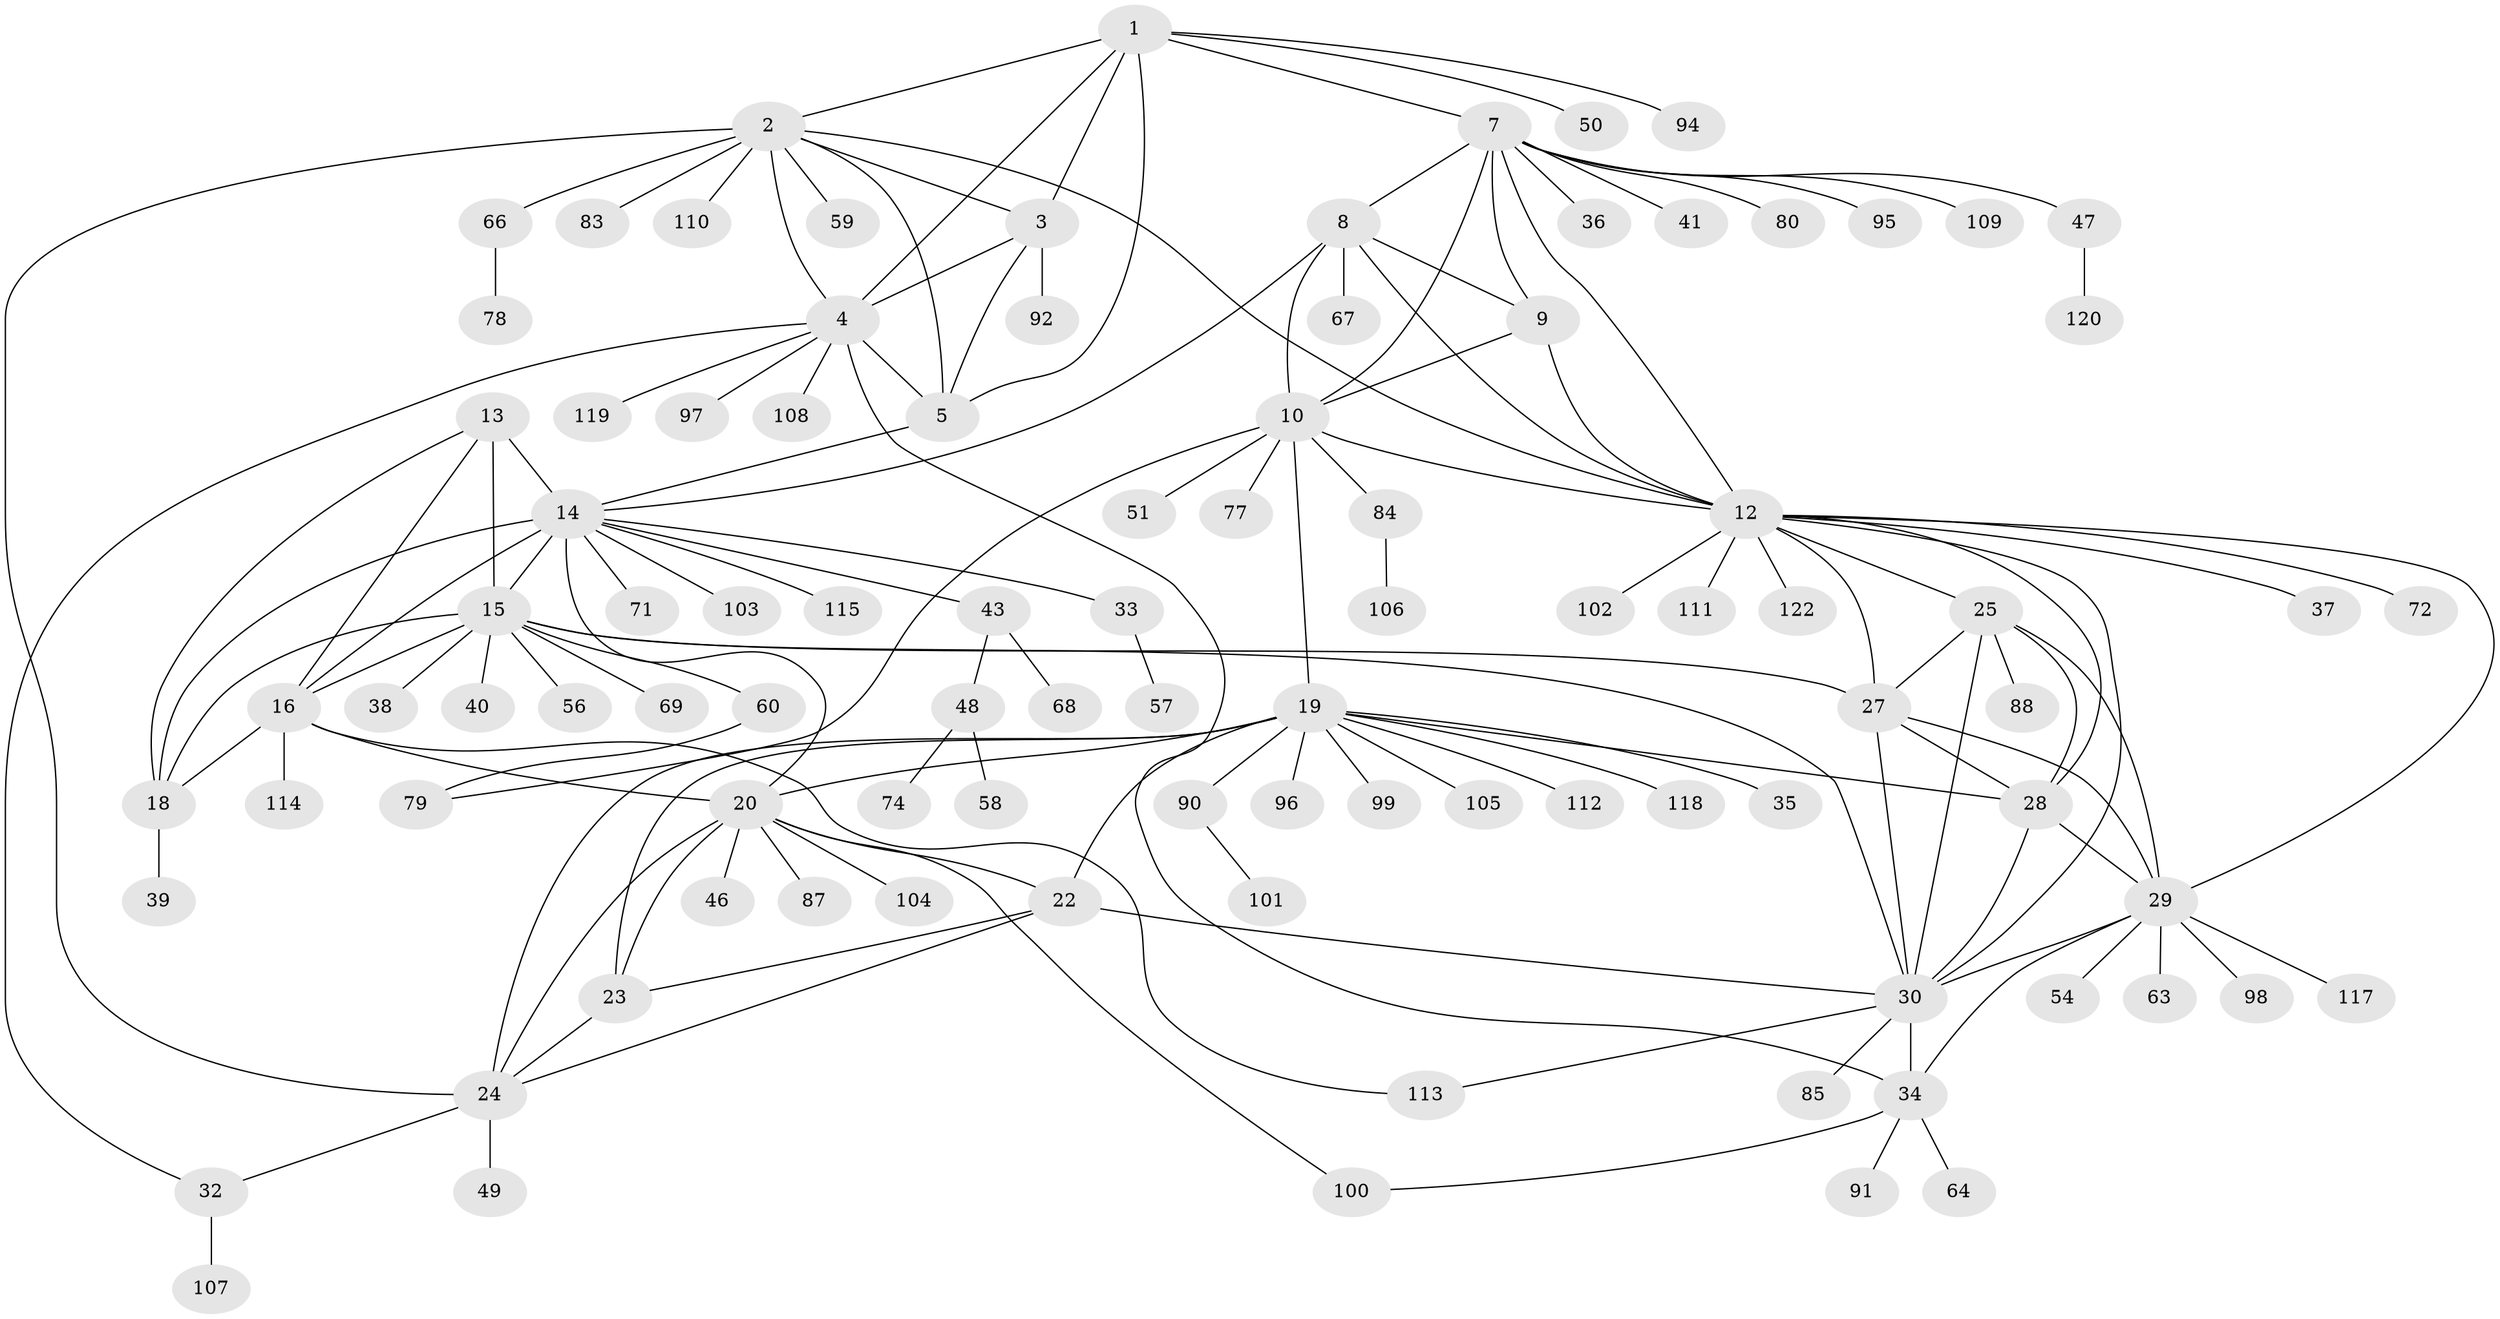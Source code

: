 // Generated by graph-tools (version 1.1) at 2025/52/02/27/25 19:52:22]
// undirected, 96 vertices, 144 edges
graph export_dot {
graph [start="1"]
  node [color=gray90,style=filled];
  1 [super="+70"];
  2 [super="+62"];
  3 [super="+61"];
  4 [super="+6"];
  5;
  7 [super="+82"];
  8 [super="+45"];
  9;
  10 [super="+11"];
  12 [super="+26"];
  13 [super="+73"];
  14 [super="+17"];
  15 [super="+52"];
  16 [super="+65"];
  18;
  19 [super="+21"];
  20 [super="+31"];
  22 [super="+75"];
  23;
  24 [super="+81"];
  25 [super="+86"];
  27 [super="+55"];
  28 [super="+44"];
  29 [super="+42"];
  30 [super="+116"];
  32;
  33;
  34 [super="+53"];
  35;
  36;
  37;
  38;
  39;
  40;
  41;
  43;
  46;
  47;
  48 [super="+76"];
  49;
  50;
  51;
  54;
  56;
  57;
  58;
  59;
  60;
  63;
  64;
  66 [super="+89"];
  67;
  68;
  69;
  71;
  72;
  74;
  77;
  78;
  79 [super="+93"];
  80;
  83;
  84;
  85;
  87;
  88;
  90;
  91;
  92;
  94;
  95;
  96;
  97;
  98;
  99;
  100;
  101;
  102;
  103;
  104;
  105;
  106;
  107;
  108;
  109;
  110;
  111;
  112;
  113;
  114;
  115;
  117;
  118 [super="+121"];
  119;
  120;
  122;
  1 -- 2;
  1 -- 3;
  1 -- 4 [weight=2];
  1 -- 5;
  1 -- 7;
  1 -- 50;
  1 -- 94;
  2 -- 3;
  2 -- 4 [weight=2];
  2 -- 5;
  2 -- 24;
  2 -- 59;
  2 -- 66;
  2 -- 83;
  2 -- 110;
  2 -- 12;
  3 -- 4 [weight=2];
  3 -- 5;
  3 -- 92;
  4 -- 5 [weight=2];
  4 -- 32;
  4 -- 34;
  4 -- 97;
  4 -- 119;
  4 -- 108;
  5 -- 14;
  7 -- 8;
  7 -- 9;
  7 -- 10 [weight=2];
  7 -- 12;
  7 -- 36;
  7 -- 41;
  7 -- 47;
  7 -- 80;
  7 -- 109;
  7 -- 95;
  8 -- 9;
  8 -- 10 [weight=2];
  8 -- 12;
  8 -- 14;
  8 -- 67;
  9 -- 10 [weight=2];
  9 -- 12;
  10 -- 12 [weight=2];
  10 -- 79 [weight=2];
  10 -- 84;
  10 -- 51;
  10 -- 77;
  10 -- 19;
  12 -- 72;
  12 -- 102;
  12 -- 111;
  12 -- 122;
  12 -- 37;
  12 -- 25;
  12 -- 27;
  12 -- 28;
  12 -- 29;
  12 -- 30;
  13 -- 14 [weight=2];
  13 -- 15;
  13 -- 16;
  13 -- 18;
  14 -- 15 [weight=2];
  14 -- 16 [weight=2];
  14 -- 18 [weight=2];
  14 -- 33;
  14 -- 71;
  14 -- 103;
  14 -- 43;
  14 -- 115;
  14 -- 20;
  15 -- 16;
  15 -- 18;
  15 -- 30;
  15 -- 38;
  15 -- 40;
  15 -- 60;
  15 -- 69;
  15 -- 27;
  15 -- 56;
  16 -- 18;
  16 -- 113;
  16 -- 114;
  16 -- 20;
  18 -- 39;
  19 -- 20 [weight=2];
  19 -- 22 [weight=2];
  19 -- 23 [weight=2];
  19 -- 24 [weight=2];
  19 -- 35;
  19 -- 96;
  19 -- 105;
  19 -- 99;
  19 -- 112;
  19 -- 118;
  19 -- 90;
  19 -- 28;
  20 -- 22;
  20 -- 23;
  20 -- 24;
  20 -- 46;
  20 -- 87;
  20 -- 100;
  20 -- 104;
  22 -- 23;
  22 -- 24;
  22 -- 30;
  23 -- 24;
  24 -- 49;
  24 -- 32;
  25 -- 27;
  25 -- 28;
  25 -- 29;
  25 -- 30;
  25 -- 88;
  27 -- 28;
  27 -- 29;
  27 -- 30;
  28 -- 29;
  28 -- 30;
  29 -- 30;
  29 -- 54;
  29 -- 63;
  29 -- 98;
  29 -- 117;
  29 -- 34;
  30 -- 34;
  30 -- 85;
  30 -- 113;
  32 -- 107;
  33 -- 57;
  34 -- 64;
  34 -- 91;
  34 -- 100;
  43 -- 48;
  43 -- 68;
  47 -- 120;
  48 -- 58;
  48 -- 74;
  60 -- 79;
  66 -- 78;
  84 -- 106;
  90 -- 101;
}
